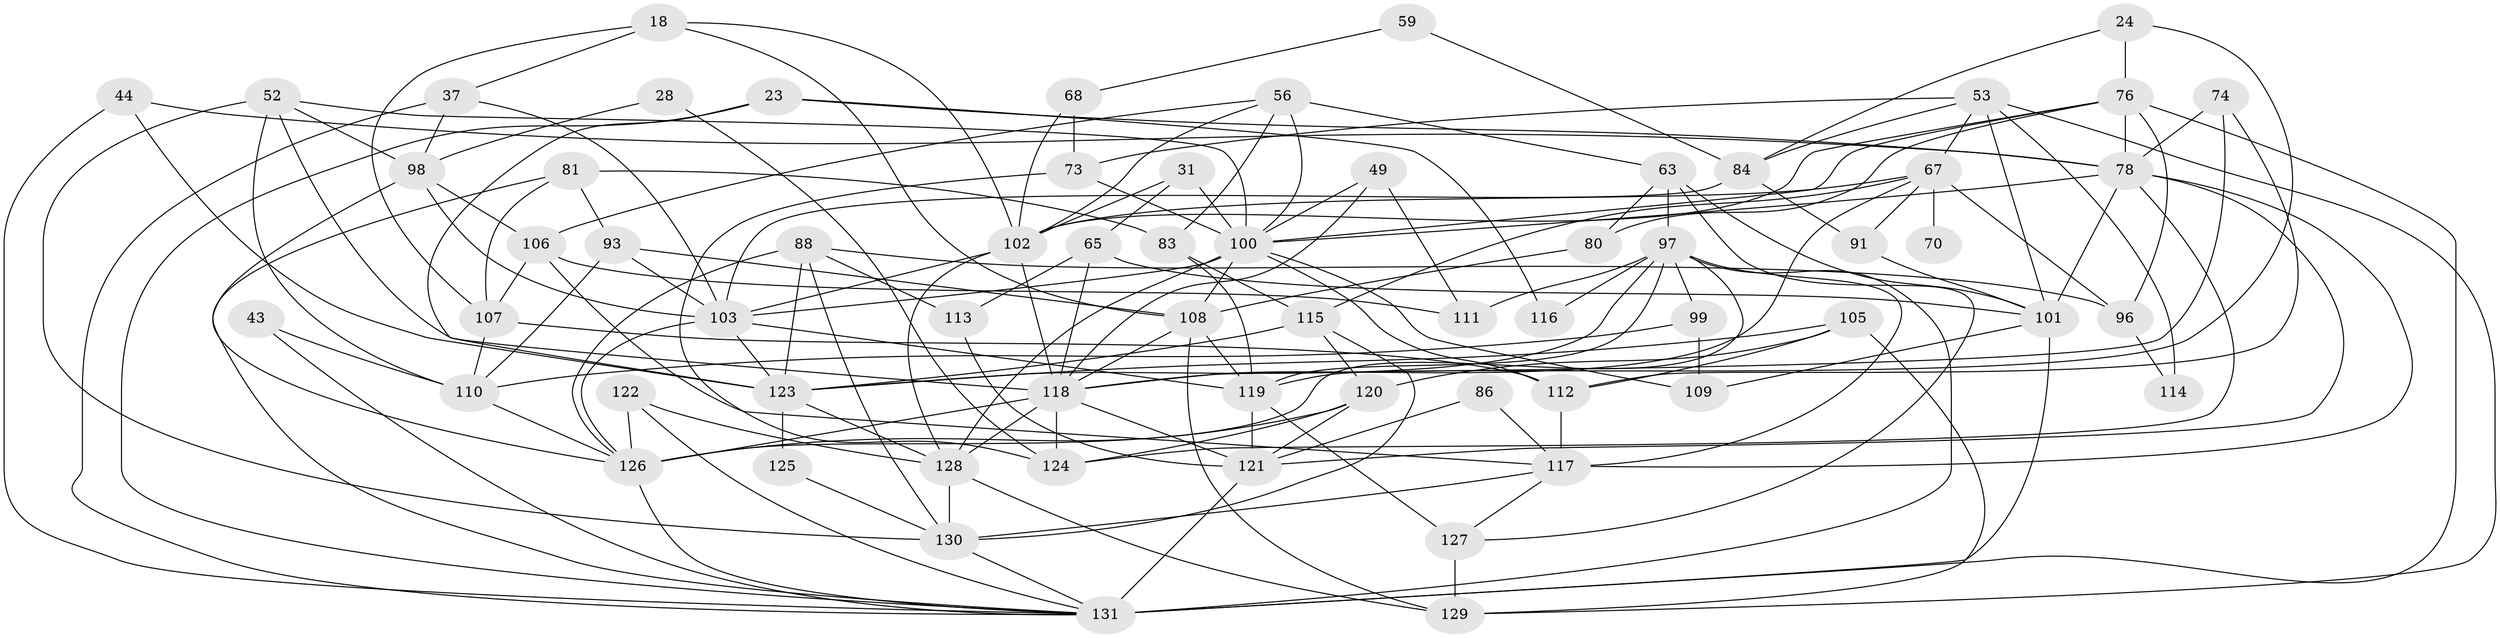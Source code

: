 // original degree distribution, {3: 0.25190839694656486, 5: 0.22137404580152673, 4: 0.2748091603053435, 7: 0.04580152671755725, 2: 0.1297709923664122, 6: 0.07633587786259542}
// Generated by graph-tools (version 1.1) at 2025/49/03/09/25 04:49:02]
// undirected, 65 vertices, 164 edges
graph export_dot {
graph [start="1"]
  node [color=gray90,style=filled];
  18;
  23;
  24;
  28;
  31;
  37;
  43;
  44;
  49;
  52;
  53 [super="+35"];
  56;
  59;
  63;
  65 [super="+7+51"];
  67 [super="+47"];
  68;
  70;
  73;
  74;
  76 [super="+38"];
  78 [super="+66"];
  80;
  81;
  83;
  84;
  86;
  88 [super="+1"];
  91;
  93 [super="+21"];
  96;
  97 [super="+69+60"];
  98 [super="+2+57"];
  99;
  100 [super="+8+77"];
  101 [super="+94"];
  102 [super="+72+62"];
  103 [super="+20+95"];
  105;
  106 [super="+104"];
  107 [super="+42+17"];
  108 [super="+85"];
  109;
  110 [super="+61"];
  111;
  112;
  113;
  114;
  115 [super="+41"];
  116;
  117 [super="+16+40"];
  118 [super="+46+75+71"];
  119 [super="+26+87"];
  120;
  121 [super="+92"];
  122 [super="+79"];
  123 [super="+90"];
  124 [super="+11"];
  125;
  126 [super="+82+54"];
  127;
  128 [super="+50"];
  129;
  130 [super="+5+89"];
  131 [super="+48+45+34+27"];
  18 -- 37;
  18 -- 107;
  18 -- 108;
  18 -- 102;
  23 -- 131;
  23 -- 116;
  23 -- 78;
  23 -- 123;
  24 -- 84;
  24 -- 76;
  24 -- 119;
  28 -- 98;
  28 -- 124;
  31 -- 102;
  31 -- 65;
  31 -- 100;
  37 -- 103;
  37 -- 98;
  37 -- 131;
  43 -- 110;
  43 -- 131;
  44 -- 78;
  44 -- 131;
  44 -- 123;
  49 -- 111;
  49 -- 100;
  49 -- 118;
  52 -- 110;
  52 -- 98 [weight=2];
  52 -- 118 [weight=2];
  52 -- 130;
  52 -- 100;
  53 -- 84;
  53 -- 129;
  53 -- 73;
  53 -- 114;
  53 -- 67;
  53 -- 101;
  56 -- 83;
  56 -- 63;
  56 -- 106;
  56 -- 102;
  56 -- 100;
  59 -- 84;
  59 -- 68;
  63 -- 101 [weight=2];
  63 -- 127;
  63 -- 80;
  63 -- 97;
  65 -- 101;
  65 -- 113;
  65 -- 118 [weight=3];
  67 -- 96;
  67 -- 70 [weight=2];
  67 -- 102;
  67 -- 115;
  67 -- 91;
  67 -- 118;
  68 -- 73;
  68 -- 102;
  73 -- 124;
  73 -- 100;
  74 -- 78;
  74 -- 112;
  74 -- 118;
  76 -- 102 [weight=2];
  76 -- 96;
  76 -- 80;
  76 -- 78 [weight=2];
  76 -- 100;
  76 -- 131 [weight=4];
  78 -- 117 [weight=2];
  78 -- 101;
  78 -- 124;
  78 -- 121;
  78 -- 100;
  80 -- 108;
  81 -- 83;
  81 -- 93;
  81 -- 131;
  81 -- 107;
  83 -- 115;
  83 -- 119;
  84 -- 91;
  84 -- 103;
  86 -- 117;
  86 -- 121;
  88 -- 123;
  88 -- 113;
  88 -- 96;
  88 -- 126;
  88 -- 130;
  91 -- 101;
  93 -- 108;
  93 -- 110;
  93 -- 103 [weight=2];
  96 -- 114;
  97 -- 126;
  97 -- 99;
  97 -- 116;
  97 -- 123 [weight=2];
  97 -- 131 [weight=2];
  97 -- 117;
  97 -- 111;
  97 -- 119;
  98 -- 126 [weight=2];
  98 -- 106;
  98 -- 103;
  99 -- 109;
  99 -- 110;
  100 -- 108 [weight=2];
  100 -- 109;
  100 -- 128;
  100 -- 103;
  100 -- 112;
  101 -- 109;
  101 -- 131;
  102 -- 128;
  102 -- 103;
  102 -- 118 [weight=2];
  103 -- 119;
  103 -- 123 [weight=2];
  103 -- 126;
  105 -- 112;
  105 -- 120;
  105 -- 129;
  105 -- 123;
  106 -- 111;
  106 -- 117;
  106 -- 107 [weight=2];
  107 -- 112;
  107 -- 110 [weight=2];
  108 -- 129;
  108 -- 119;
  108 -- 118 [weight=2];
  110 -- 126 [weight=2];
  112 -- 117 [weight=2];
  113 -- 121;
  115 -- 130;
  115 -- 120;
  115 -- 123;
  117 -- 130;
  117 -- 127;
  118 -- 121;
  118 -- 126 [weight=4];
  118 -- 128;
  118 -- 124;
  119 -- 127 [weight=2];
  119 -- 121;
  120 -- 124;
  120 -- 126;
  120 -- 121;
  121 -- 131 [weight=2];
  122 -- 126 [weight=2];
  122 -- 131;
  122 -- 128;
  123 -- 125;
  123 -- 128;
  125 -- 130;
  126 -- 131 [weight=2];
  127 -- 129;
  128 -- 129;
  128 -- 130 [weight=2];
  130 -- 131;
}
